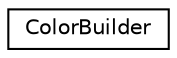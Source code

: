 digraph "Graphical Class Hierarchy"
{
  edge [fontname="Helvetica",fontsize="10",labelfontname="Helvetica",labelfontsize="10"];
  node [fontname="Helvetica",fontsize="10",shape=record];
  rankdir="LR";
  Node0 [label="ColorBuilder",height=0.2,width=0.4,color="black", fillcolor="white", style="filled",URL="$class_color_builder.html",tooltip="Class that can make new darker or lighter colors. "];
}
